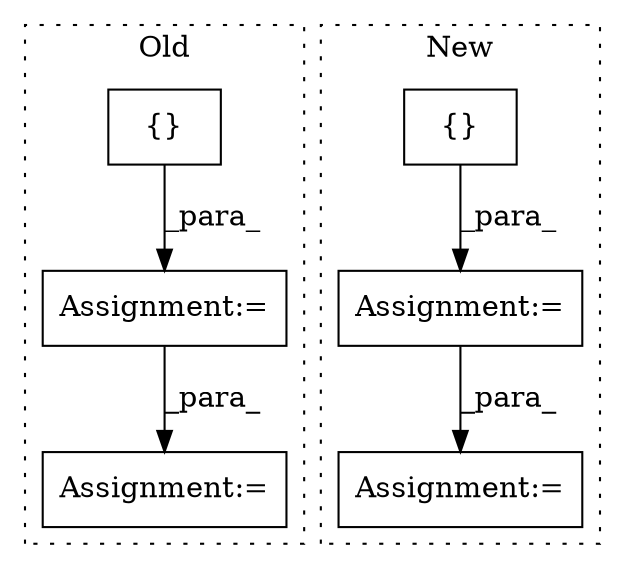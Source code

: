 digraph G {
subgraph cluster0 {
1 [label="{}" a="4" s="1211,1309" l="1,1" shape="box"];
4 [label="Assignment:=" a="7" s="1410,1484" l="57,2" shape="box"];
6 [label="Assignment:=" a="7" s="1198" l="1" shape="box"];
label = "Old";
style="dotted";
}
subgraph cluster1 {
2 [label="{}" a="4" s="3595,3743" l="1,1" shape="box"];
3 [label="Assignment:=" a="7" s="3773,3844" l="57,2" shape="box"];
5 [label="Assignment:=" a="7" s="3582" l="1" shape="box"];
label = "New";
style="dotted";
}
1 -> 6 [label="_para_"];
2 -> 5 [label="_para_"];
5 -> 3 [label="_para_"];
6 -> 4 [label="_para_"];
}